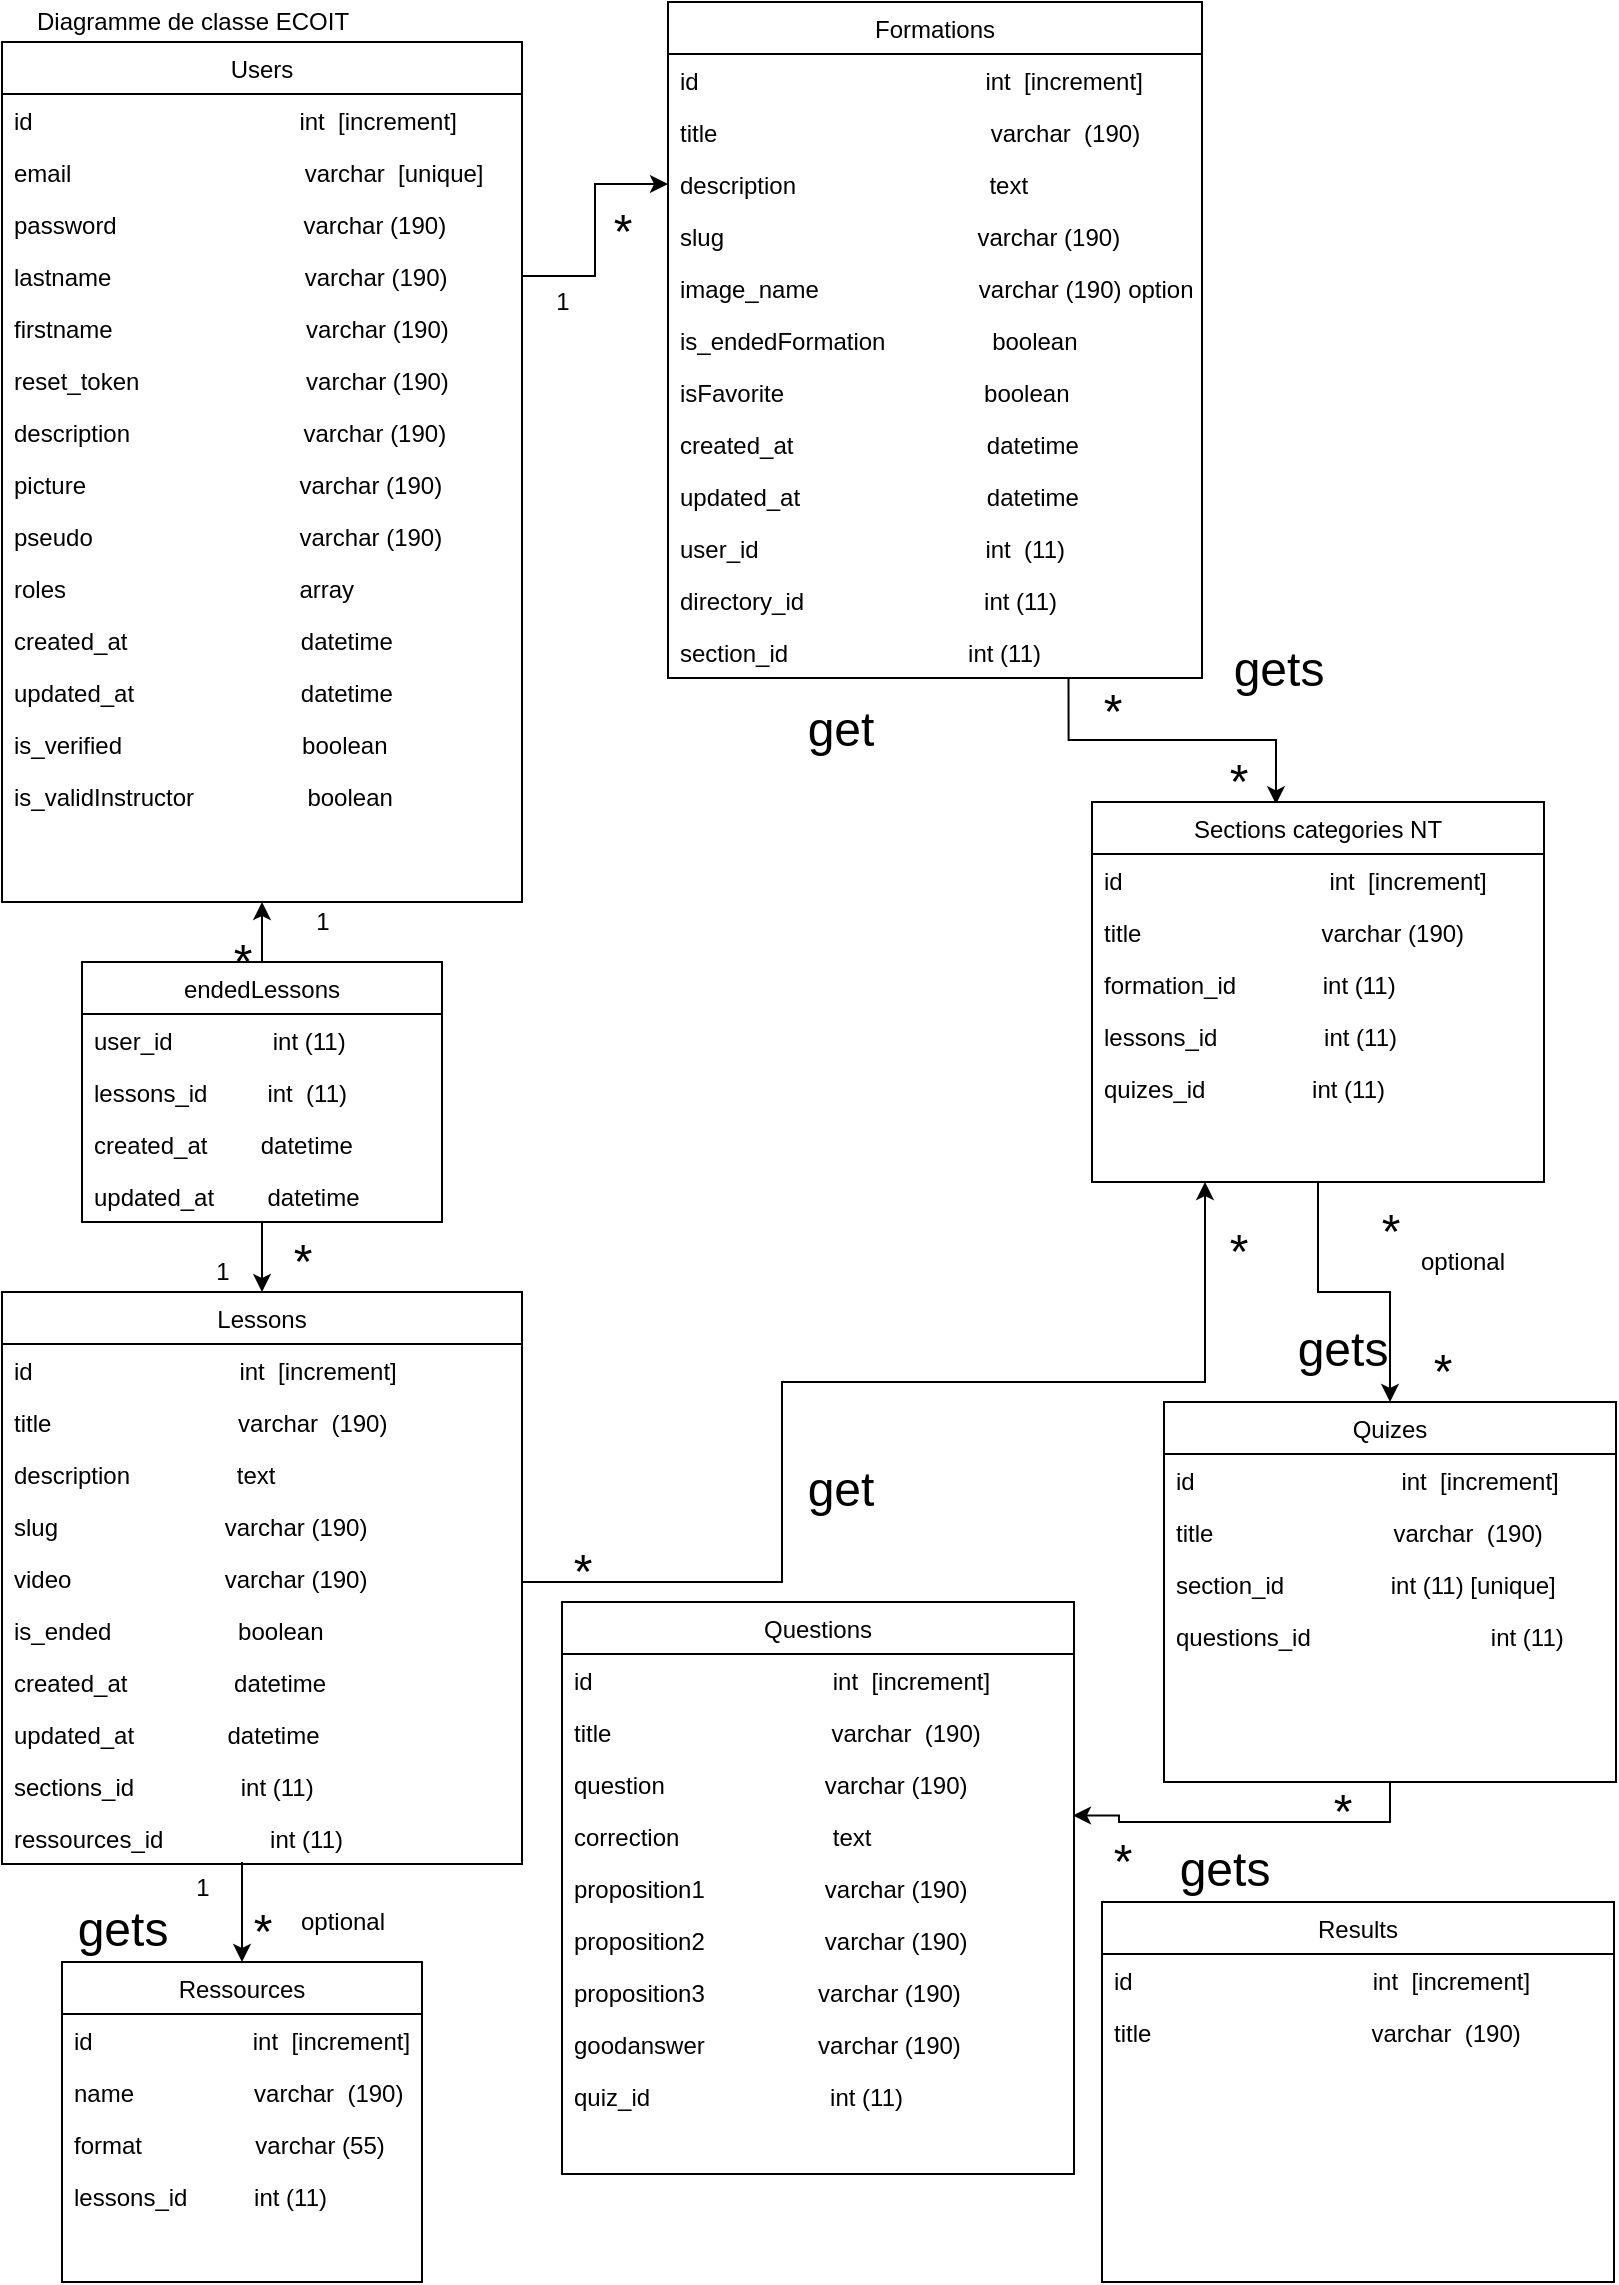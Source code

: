 <mxfile version="20.0.1" type="github">
  <diagram id="4xAlueajEXwUmsY7dy-2" name="Page-1">
    <mxGraphModel dx="796" dy="481" grid="1" gridSize="10" guides="1" tooltips="1" connect="1" arrows="1" fold="1" page="1" pageScale="1" pageWidth="827" pageHeight="1169" math="0" shadow="0">
      <root>
        <mxCell id="0" />
        <mxCell id="1" parent="0" />
        <mxCell id="TXKYhUwDw8YYV6_7jRAu-2" value="Users" style="swimlane;fontStyle=0;align=center;verticalAlign=top;childLayout=stackLayout;horizontal=1;startSize=26;horizontalStack=0;resizeParent=1;resizeLast=0;collapsible=1;marginBottom=0;rounded=0;shadow=0;strokeWidth=1;" parent="1" vertex="1">
          <mxGeometry x="20" y="40" width="260" height="430" as="geometry">
            <mxRectangle x="340" y="380" width="170" height="26" as="alternateBounds" />
          </mxGeometry>
        </mxCell>
        <mxCell id="TXKYhUwDw8YYV6_7jRAu-3" value="id                                        int  [increment]" style="text;align=left;verticalAlign=top;spacingLeft=4;spacingRight=4;overflow=hidden;rotatable=0;points=[[0,0.5],[1,0.5]];portConstraint=eastwest;" parent="TXKYhUwDw8YYV6_7jRAu-2" vertex="1">
          <mxGeometry y="26" width="260" height="26" as="geometry" />
        </mxCell>
        <mxCell id="TXKYhUwDw8YYV6_7jRAu-4" value="email                                   varchar  [unique]" style="text;align=left;verticalAlign=top;spacingLeft=4;spacingRight=4;overflow=hidden;rotatable=0;points=[[0,0.5],[1,0.5]];portConstraint=eastwest;" parent="TXKYhUwDw8YYV6_7jRAu-2" vertex="1">
          <mxGeometry y="52" width="260" height="26" as="geometry" />
        </mxCell>
        <mxCell id="TXKYhUwDw8YYV6_7jRAu-6" value="password                            varchar (190)" style="text;align=left;verticalAlign=top;spacingLeft=4;spacingRight=4;overflow=hidden;rotatable=0;points=[[0,0.5],[1,0.5]];portConstraint=eastwest;" parent="TXKYhUwDw8YYV6_7jRAu-2" vertex="1">
          <mxGeometry y="78" width="260" height="26" as="geometry" />
        </mxCell>
        <mxCell id="TXKYhUwDw8YYV6_7jRAu-8" value="lastname                             varchar (190)" style="text;align=left;verticalAlign=top;spacingLeft=4;spacingRight=4;overflow=hidden;rotatable=0;points=[[0,0.5],[1,0.5]];portConstraint=eastwest;" parent="TXKYhUwDw8YYV6_7jRAu-2" vertex="1">
          <mxGeometry y="104" width="260" height="26" as="geometry" />
        </mxCell>
        <mxCell id="TXKYhUwDw8YYV6_7jRAu-9" value="firstname                             varchar (190)" style="text;align=left;verticalAlign=top;spacingLeft=4;spacingRight=4;overflow=hidden;rotatable=0;points=[[0,0.5],[1,0.5]];portConstraint=eastwest;" parent="TXKYhUwDw8YYV6_7jRAu-2" vertex="1">
          <mxGeometry y="130" width="260" height="26" as="geometry" />
        </mxCell>
        <mxCell id="TXKYhUwDw8YYV6_7jRAu-10" value="reset_token                         varchar (190)" style="text;align=left;verticalAlign=top;spacingLeft=4;spacingRight=4;overflow=hidden;rotatable=0;points=[[0,0.5],[1,0.5]];portConstraint=eastwest;" parent="TXKYhUwDw8YYV6_7jRAu-2" vertex="1">
          <mxGeometry y="156" width="260" height="26" as="geometry" />
        </mxCell>
        <mxCell id="TXKYhUwDw8YYV6_7jRAu-11" value="description                          varchar (190)" style="text;align=left;verticalAlign=top;spacingLeft=4;spacingRight=4;overflow=hidden;rotatable=0;points=[[0,0.5],[1,0.5]];portConstraint=eastwest;" parent="TXKYhUwDw8YYV6_7jRAu-2" vertex="1">
          <mxGeometry y="182" width="260" height="26" as="geometry" />
        </mxCell>
        <mxCell id="TXKYhUwDw8YYV6_7jRAu-12" value="picture                                varchar (190)" style="text;align=left;verticalAlign=top;spacingLeft=4;spacingRight=4;overflow=hidden;rotatable=0;points=[[0,0.5],[1,0.5]];portConstraint=eastwest;" parent="TXKYhUwDw8YYV6_7jRAu-2" vertex="1">
          <mxGeometry y="208" width="260" height="26" as="geometry" />
        </mxCell>
        <mxCell id="TXKYhUwDw8YYV6_7jRAu-13" value="pseudo                               varchar (190)" style="text;align=left;verticalAlign=top;spacingLeft=4;spacingRight=4;overflow=hidden;rotatable=0;points=[[0,0.5],[1,0.5]];portConstraint=eastwest;" parent="TXKYhUwDw8YYV6_7jRAu-2" vertex="1">
          <mxGeometry y="234" width="260" height="26" as="geometry" />
        </mxCell>
        <mxCell id="TXKYhUwDw8YYV6_7jRAu-14" value="roles                                   array" style="text;align=left;verticalAlign=top;spacingLeft=4;spacingRight=4;overflow=hidden;rotatable=0;points=[[0,0.5],[1,0.5]];portConstraint=eastwest;" parent="TXKYhUwDw8YYV6_7jRAu-2" vertex="1">
          <mxGeometry y="260" width="260" height="26" as="geometry" />
        </mxCell>
        <mxCell id="TXKYhUwDw8YYV6_7jRAu-15" value="created_at                          datetime" style="text;align=left;verticalAlign=top;spacingLeft=4;spacingRight=4;overflow=hidden;rotatable=0;points=[[0,0.5],[1,0.5]];portConstraint=eastwest;" parent="TXKYhUwDw8YYV6_7jRAu-2" vertex="1">
          <mxGeometry y="286" width="260" height="26" as="geometry" />
        </mxCell>
        <mxCell id="TXKYhUwDw8YYV6_7jRAu-16" value="updated_at                         datetime" style="text;align=left;verticalAlign=top;spacingLeft=4;spacingRight=4;overflow=hidden;rotatable=0;points=[[0,0.5],[1,0.5]];portConstraint=eastwest;" parent="TXKYhUwDw8YYV6_7jRAu-2" vertex="1">
          <mxGeometry y="312" width="260" height="26" as="geometry" />
        </mxCell>
        <mxCell id="TXKYhUwDw8YYV6_7jRAu-5" value="is_verified                           boolean" style="text;align=left;verticalAlign=top;spacingLeft=4;spacingRight=4;overflow=hidden;rotatable=0;points=[[0,0.5],[1,0.5]];portConstraint=eastwest;" parent="TXKYhUwDw8YYV6_7jRAu-2" vertex="1">
          <mxGeometry y="338" width="260" height="26" as="geometry" />
        </mxCell>
        <mxCell id="TXKYhUwDw8YYV6_7jRAu-115" value="is_validInstructor                 boolean" style="text;align=left;verticalAlign=top;spacingLeft=4;spacingRight=4;overflow=hidden;rotatable=0;points=[[0,0.5],[1,0.5]];portConstraint=eastwest;" parent="TXKYhUwDw8YYV6_7jRAu-2" vertex="1">
          <mxGeometry y="364" width="260" height="26" as="geometry" />
        </mxCell>
        <mxCell id="TXKYhUwDw8YYV6_7jRAu-124" style="edgeStyle=orthogonalEdgeStyle;rounded=0;orthogonalLoop=1;jettySize=auto;html=1;exitX=0.75;exitY=1;exitDx=0;exitDy=0;entryX=0.407;entryY=0.006;entryDx=0;entryDy=0;entryPerimeter=0;" parent="1" source="TXKYhUwDw8YYV6_7jRAu-17" target="TXKYhUwDw8YYV6_7jRAu-33" edge="1">
          <mxGeometry relative="1" as="geometry" />
        </mxCell>
        <mxCell id="TXKYhUwDw8YYV6_7jRAu-17" value="Formations" style="swimlane;fontStyle=0;align=center;verticalAlign=top;childLayout=stackLayout;horizontal=1;startSize=26;horizontalStack=0;resizeParent=1;resizeLast=0;collapsible=1;marginBottom=0;rounded=0;shadow=0;strokeWidth=1;" parent="1" vertex="1">
          <mxGeometry x="353" y="20" width="267" height="338" as="geometry">
            <mxRectangle x="340" y="380" width="170" height="26" as="alternateBounds" />
          </mxGeometry>
        </mxCell>
        <mxCell id="TXKYhUwDw8YYV6_7jRAu-18" value="id                                           int  [increment]" style="text;align=left;verticalAlign=top;spacingLeft=4;spacingRight=4;overflow=hidden;rotatable=0;points=[[0,0.5],[1,0.5]];portConstraint=eastwest;" parent="TXKYhUwDw8YYV6_7jRAu-17" vertex="1">
          <mxGeometry y="26" width="267" height="26" as="geometry" />
        </mxCell>
        <mxCell id="TXKYhUwDw8YYV6_7jRAu-19" value="title                                         varchar  (190)" style="text;align=left;verticalAlign=top;spacingLeft=4;spacingRight=4;overflow=hidden;rotatable=0;points=[[0,0.5],[1,0.5]];portConstraint=eastwest;" parent="TXKYhUwDw8YYV6_7jRAu-17" vertex="1">
          <mxGeometry y="52" width="267" height="26" as="geometry" />
        </mxCell>
        <mxCell id="TXKYhUwDw8YYV6_7jRAu-23" value="description                             text" style="text;align=left;verticalAlign=top;spacingLeft=4;spacingRight=4;overflow=hidden;rotatable=0;points=[[0,0.5],[1,0.5]];portConstraint=eastwest;" parent="TXKYhUwDw8YYV6_7jRAu-17" vertex="1">
          <mxGeometry y="78" width="267" height="26" as="geometry" />
        </mxCell>
        <mxCell id="TXKYhUwDw8YYV6_7jRAu-69" value="slug                                      varchar (190)" style="text;align=left;verticalAlign=top;spacingLeft=4;spacingRight=4;overflow=hidden;rotatable=0;points=[[0,0.5],[1,0.5]];portConstraint=eastwest;" parent="TXKYhUwDw8YYV6_7jRAu-17" vertex="1">
          <mxGeometry y="104" width="267" height="26" as="geometry" />
        </mxCell>
        <mxCell id="UQTgLJP4Eo43jwTNKz9q-1" value="image_name                        varchar (190) option" style="text;align=left;verticalAlign=top;spacingLeft=4;spacingRight=4;overflow=hidden;rotatable=0;points=[[0,0.5],[1,0.5]];portConstraint=eastwest;" parent="TXKYhUwDw8YYV6_7jRAu-17" vertex="1">
          <mxGeometry y="130" width="267" height="26" as="geometry" />
        </mxCell>
        <mxCell id="TXKYhUwDw8YYV6_7jRAu-20" value="is_endedFormation                boolean" style="text;align=left;verticalAlign=top;spacingLeft=4;spacingRight=4;overflow=hidden;rotatable=0;points=[[0,0.5],[1,0.5]];portConstraint=eastwest;" parent="TXKYhUwDw8YYV6_7jRAu-17" vertex="1">
          <mxGeometry y="156" width="267" height="26" as="geometry" />
        </mxCell>
        <mxCell id="TXKYhUwDw8YYV6_7jRAu-93" value="isFavorite                              boolean" style="text;align=left;verticalAlign=top;spacingLeft=4;spacingRight=4;overflow=hidden;rotatable=0;points=[[0,0.5],[1,0.5]];portConstraint=eastwest;" parent="TXKYhUwDw8YYV6_7jRAu-17" vertex="1">
          <mxGeometry y="182" width="267" height="26" as="geometry" />
        </mxCell>
        <mxCell id="TXKYhUwDw8YYV6_7jRAu-30" value="created_at                             datetime" style="text;align=left;verticalAlign=top;spacingLeft=4;spacingRight=4;overflow=hidden;rotatable=0;points=[[0,0.5],[1,0.5]];portConstraint=eastwest;" parent="TXKYhUwDw8YYV6_7jRAu-17" vertex="1">
          <mxGeometry y="208" width="267" height="26" as="geometry" />
        </mxCell>
        <mxCell id="TXKYhUwDw8YYV6_7jRAu-31" value="updated_at                            datetime" style="text;align=left;verticalAlign=top;spacingLeft=4;spacingRight=4;overflow=hidden;rotatable=0;points=[[0,0.5],[1,0.5]];portConstraint=eastwest;" parent="TXKYhUwDw8YYV6_7jRAu-17" vertex="1">
          <mxGeometry y="234" width="267" height="26" as="geometry" />
        </mxCell>
        <mxCell id="TXKYhUwDw8YYV6_7jRAu-87" value="user_id                                  int  (11)" style="text;align=left;verticalAlign=top;spacingLeft=4;spacingRight=4;overflow=hidden;rotatable=0;points=[[0,0.5],[1,0.5]];portConstraint=eastwest;" parent="TXKYhUwDw8YYV6_7jRAu-17" vertex="1">
          <mxGeometry y="260" width="267" height="26" as="geometry" />
        </mxCell>
        <mxCell id="ZN3L-UREjOonGRV1Z96q-3" value="directory_id                           int (11)" style="text;align=left;verticalAlign=top;spacingLeft=4;spacingRight=4;overflow=hidden;rotatable=0;points=[[0,0.5],[1,0.5]];portConstraint=eastwest;" parent="TXKYhUwDw8YYV6_7jRAu-17" vertex="1">
          <mxGeometry y="286" width="267" height="26" as="geometry" />
        </mxCell>
        <mxCell id="ufb_tfePXi9zEYzJt0UH-10" value="section_id                           int (11)" style="text;align=left;verticalAlign=top;spacingLeft=4;spacingRight=4;overflow=hidden;rotatable=0;points=[[0,0.5],[1,0.5]];portConstraint=eastwest;" parent="TXKYhUwDw8YYV6_7jRAu-17" vertex="1">
          <mxGeometry y="312" width="267" height="26" as="geometry" />
        </mxCell>
        <mxCell id="TXKYhUwDw8YYV6_7jRAu-109" style="edgeStyle=orthogonalEdgeStyle;rounded=0;orthogonalLoop=1;jettySize=auto;html=1;exitX=0.5;exitY=1;exitDx=0;exitDy=0;" parent="1" source="TXKYhUwDw8YYV6_7jRAu-33" target="TXKYhUwDw8YYV6_7jRAu-104" edge="1">
          <mxGeometry relative="1" as="geometry" />
        </mxCell>
        <mxCell id="TXKYhUwDw8YYV6_7jRAu-33" value="Sections categories NT" style="swimlane;fontStyle=0;align=center;verticalAlign=top;childLayout=stackLayout;horizontal=1;startSize=26;horizontalStack=0;resizeParent=1;resizeLast=0;collapsible=1;marginBottom=0;rounded=0;shadow=0;strokeWidth=1;" parent="1" vertex="1">
          <mxGeometry x="565" y="420" width="226" height="190" as="geometry">
            <mxRectangle x="340" y="380" width="170" height="26" as="alternateBounds" />
          </mxGeometry>
        </mxCell>
        <mxCell id="TXKYhUwDw8YYV6_7jRAu-34" value="id                               int  [increment]" style="text;align=left;verticalAlign=top;spacingLeft=4;spacingRight=4;overflow=hidden;rotatable=0;points=[[0,0.5],[1,0.5]];portConstraint=eastwest;" parent="TXKYhUwDw8YYV6_7jRAu-33" vertex="1">
          <mxGeometry y="26" width="226" height="26" as="geometry" />
        </mxCell>
        <mxCell id="TXKYhUwDw8YYV6_7jRAu-35" value="title                           varchar (190)" style="text;align=left;verticalAlign=top;spacingLeft=4;spacingRight=4;overflow=hidden;rotatable=0;points=[[0,0.5],[1,0.5]];portConstraint=eastwest;" parent="TXKYhUwDw8YYV6_7jRAu-33" vertex="1">
          <mxGeometry y="52" width="226" height="26" as="geometry" />
        </mxCell>
        <mxCell id="TXKYhUwDw8YYV6_7jRAu-89" value="formation_id             int (11)" style="text;align=left;verticalAlign=top;spacingLeft=4;spacingRight=4;overflow=hidden;rotatable=0;points=[[0,0.5],[1,0.5]];portConstraint=eastwest;" parent="TXKYhUwDw8YYV6_7jRAu-33" vertex="1">
          <mxGeometry y="78" width="226" height="26" as="geometry" />
        </mxCell>
        <mxCell id="h48M0V-eY2u-KLlQaNSF-2" value="lessons_id                int (11)" style="text;align=left;verticalAlign=top;spacingLeft=4;spacingRight=4;overflow=hidden;rotatable=0;points=[[0,0.5],[1,0.5]];portConstraint=eastwest;" parent="TXKYhUwDw8YYV6_7jRAu-33" vertex="1">
          <mxGeometry y="104" width="226" height="26" as="geometry" />
        </mxCell>
        <mxCell id="M9SItz5FnuPrakhEGPy--1" value="quizes_id                int (11)" style="text;align=left;verticalAlign=top;spacingLeft=4;spacingRight=4;overflow=hidden;rotatable=0;points=[[0,0.5],[1,0.5]];portConstraint=eastwest;" parent="TXKYhUwDw8YYV6_7jRAu-33" vertex="1">
          <mxGeometry y="130" width="226" height="26" as="geometry" />
        </mxCell>
        <mxCell id="TXKYhUwDw8YYV6_7jRAu-100" style="edgeStyle=orthogonalEdgeStyle;rounded=0;orthogonalLoop=1;jettySize=auto;html=1;entryX=0.5;entryY=0;entryDx=0;entryDy=0;" parent="1" target="TXKYhUwDw8YYV6_7jRAu-96" edge="1">
          <mxGeometry relative="1" as="geometry">
            <Array as="points">
              <mxPoint x="140" y="950" />
            </Array>
            <mxPoint x="140" y="950" as="sourcePoint" />
          </mxGeometry>
        </mxCell>
        <mxCell id="TXKYhUwDw8YYV6_7jRAu-43" value="Lessons" style="swimlane;fontStyle=0;align=center;verticalAlign=top;childLayout=stackLayout;horizontal=1;startSize=26;horizontalStack=0;resizeParent=1;resizeLast=0;collapsible=1;marginBottom=0;rounded=0;shadow=0;strokeWidth=1;" parent="1" vertex="1">
          <mxGeometry x="20" y="665" width="260" height="286" as="geometry">
            <mxRectangle x="340" y="380" width="170" height="26" as="alternateBounds" />
          </mxGeometry>
        </mxCell>
        <mxCell id="TXKYhUwDw8YYV6_7jRAu-44" value="id                               int  [increment]" style="text;align=left;verticalAlign=top;spacingLeft=4;spacingRight=4;overflow=hidden;rotatable=0;points=[[0,0.5],[1,0.5]];portConstraint=eastwest;" parent="TXKYhUwDw8YYV6_7jRAu-43" vertex="1">
          <mxGeometry y="26" width="260" height="26" as="geometry" />
        </mxCell>
        <mxCell id="TXKYhUwDw8YYV6_7jRAu-45" value="title                            varchar  (190)" style="text;align=left;verticalAlign=top;spacingLeft=4;spacingRight=4;overflow=hidden;rotatable=0;points=[[0,0.5],[1,0.5]];portConstraint=eastwest;" parent="TXKYhUwDw8YYV6_7jRAu-43" vertex="1">
          <mxGeometry y="52" width="260" height="26" as="geometry" />
        </mxCell>
        <mxCell id="TXKYhUwDw8YYV6_7jRAu-49" value="description                text" style="text;align=left;verticalAlign=top;spacingLeft=4;spacingRight=4;overflow=hidden;rotatable=0;points=[[0,0.5],[1,0.5]];portConstraint=eastwest;" parent="TXKYhUwDw8YYV6_7jRAu-43" vertex="1">
          <mxGeometry y="78" width="260" height="26" as="geometry" />
        </mxCell>
        <mxCell id="TXKYhUwDw8YYV6_7jRAu-119" value="slug                         varchar (190)" style="text;align=left;verticalAlign=top;spacingLeft=4;spacingRight=4;overflow=hidden;rotatable=0;points=[[0,0.5],[1,0.5]];portConstraint=eastwest;" parent="TXKYhUwDw8YYV6_7jRAu-43" vertex="1">
          <mxGeometry y="104" width="260" height="26" as="geometry" />
        </mxCell>
        <mxCell id="TXKYhUwDw8YYV6_7jRAu-63" value="video                       varchar (190)" style="text;align=left;verticalAlign=top;spacingLeft=4;spacingRight=4;overflow=hidden;rotatable=0;points=[[0,0.5],[1,0.5]];portConstraint=eastwest;" parent="TXKYhUwDw8YYV6_7jRAu-43" vertex="1">
          <mxGeometry y="130" width="260" height="26" as="geometry" />
        </mxCell>
        <mxCell id="TXKYhUwDw8YYV6_7jRAu-46" value="is_ended                   boolean" style="text;align=left;verticalAlign=top;spacingLeft=4;spacingRight=4;overflow=hidden;rotatable=0;points=[[0,0.5],[1,0.5]];portConstraint=eastwest;" parent="TXKYhUwDw8YYV6_7jRAu-43" vertex="1">
          <mxGeometry y="156" width="260" height="26" as="geometry" />
        </mxCell>
        <mxCell id="TXKYhUwDw8YYV6_7jRAu-51" value="created_at                datetime" style="text;align=left;verticalAlign=top;spacingLeft=4;spacingRight=4;overflow=hidden;rotatable=0;points=[[0,0.5],[1,0.5]];portConstraint=eastwest;" parent="TXKYhUwDw8YYV6_7jRAu-43" vertex="1">
          <mxGeometry y="182" width="260" height="26" as="geometry" />
        </mxCell>
        <mxCell id="TXKYhUwDw8YYV6_7jRAu-52" value="updated_at              datetime" style="text;align=left;verticalAlign=top;spacingLeft=4;spacingRight=4;overflow=hidden;rotatable=0;points=[[0,0.5],[1,0.5]];portConstraint=eastwest;" parent="TXKYhUwDw8YYV6_7jRAu-43" vertex="1">
          <mxGeometry y="208" width="260" height="26" as="geometry" />
        </mxCell>
        <mxCell id="ZN3L-UREjOonGRV1Z96q-2" value="sections_id                int (11)" style="text;align=left;verticalAlign=top;spacingLeft=4;spacingRight=4;overflow=hidden;rotatable=0;points=[[0,0.5],[1,0.5]];portConstraint=eastwest;" parent="TXKYhUwDw8YYV6_7jRAu-43" vertex="1">
          <mxGeometry y="234" width="260" height="26" as="geometry" />
        </mxCell>
        <mxCell id="ufb_tfePXi9zEYzJt0UH-29" value="ressources_id                int (11)" style="text;align=left;verticalAlign=top;spacingLeft=4;spacingRight=4;overflow=hidden;rotatable=0;points=[[0,0.5],[1,0.5]];portConstraint=eastwest;" parent="TXKYhUwDw8YYV6_7jRAu-43" vertex="1">
          <mxGeometry y="260" width="260" height="26" as="geometry" />
        </mxCell>
        <mxCell id="TXKYhUwDw8YYV6_7jRAu-53" value="Questions" style="swimlane;fontStyle=0;align=center;verticalAlign=top;childLayout=stackLayout;horizontal=1;startSize=26;horizontalStack=0;resizeParent=1;resizeLast=0;collapsible=1;marginBottom=0;rounded=0;shadow=0;strokeWidth=1;" parent="1" vertex="1">
          <mxGeometry x="300" y="820" width="256" height="286" as="geometry">
            <mxRectangle x="340" y="380" width="170" height="26" as="alternateBounds" />
          </mxGeometry>
        </mxCell>
        <mxCell id="TXKYhUwDw8YYV6_7jRAu-54" value="id                                    int  [increment]" style="text;align=left;verticalAlign=top;spacingLeft=4;spacingRight=4;overflow=hidden;rotatable=0;points=[[0,0.5],[1,0.5]];portConstraint=eastwest;" parent="TXKYhUwDw8YYV6_7jRAu-53" vertex="1">
          <mxGeometry y="26" width="256" height="26" as="geometry" />
        </mxCell>
        <mxCell id="TXKYhUwDw8YYV6_7jRAu-55" value="title                                 varchar  (190)" style="text;align=left;verticalAlign=top;spacingLeft=4;spacingRight=4;overflow=hidden;rotatable=0;points=[[0,0.5],[1,0.5]];portConstraint=eastwest;" parent="TXKYhUwDw8YYV6_7jRAu-53" vertex="1">
          <mxGeometry y="52" width="256" height="26" as="geometry" />
        </mxCell>
        <mxCell id="TXKYhUwDw8YYV6_7jRAu-57" value="question                        varchar (190)" style="text;align=left;verticalAlign=top;spacingLeft=4;spacingRight=4;overflow=hidden;rotatable=0;points=[[0,0.5],[1,0.5]];portConstraint=eastwest;" parent="TXKYhUwDw8YYV6_7jRAu-53" vertex="1">
          <mxGeometry y="78" width="256" height="26" as="geometry" />
        </mxCell>
        <mxCell id="TXKYhUwDw8YYV6_7jRAu-114" value="correction                       text  " style="text;align=left;verticalAlign=top;spacingLeft=4;spacingRight=4;overflow=hidden;rotatable=0;points=[[0,0.5],[1,0.5]];portConstraint=eastwest;" parent="TXKYhUwDw8YYV6_7jRAu-53" vertex="1">
          <mxGeometry y="104" width="256" height="26" as="geometry" />
        </mxCell>
        <mxCell id="ufb_tfePXi9zEYzJt0UH-13" value="proposition1                  varchar (190)" style="text;align=left;verticalAlign=top;spacingLeft=4;spacingRight=4;overflow=hidden;rotatable=0;points=[[0,0.5],[1,0.5]];portConstraint=eastwest;" parent="TXKYhUwDw8YYV6_7jRAu-53" vertex="1">
          <mxGeometry y="130" width="256" height="26" as="geometry" />
        </mxCell>
        <mxCell id="ufb_tfePXi9zEYzJt0UH-17" value="proposition2                  varchar (190)" style="text;align=left;verticalAlign=top;spacingLeft=4;spacingRight=4;overflow=hidden;rotatable=0;points=[[0,0.5],[1,0.5]];portConstraint=eastwest;" parent="TXKYhUwDw8YYV6_7jRAu-53" vertex="1">
          <mxGeometry y="156" width="256" height="26" as="geometry" />
        </mxCell>
        <mxCell id="ufb_tfePXi9zEYzJt0UH-16" value="proposition3                 varchar (190)" style="text;align=left;verticalAlign=top;spacingLeft=4;spacingRight=4;overflow=hidden;rotatable=0;points=[[0,0.5],[1,0.5]];portConstraint=eastwest;" parent="TXKYhUwDw8YYV6_7jRAu-53" vertex="1">
          <mxGeometry y="182" width="256" height="26" as="geometry" />
        </mxCell>
        <mxCell id="ufb_tfePXi9zEYzJt0UH-18" value="goodanswer                 varchar (190)" style="text;align=left;verticalAlign=top;spacingLeft=4;spacingRight=4;overflow=hidden;rotatable=0;points=[[0,0.5],[1,0.5]];portConstraint=eastwest;" parent="TXKYhUwDw8YYV6_7jRAu-53" vertex="1">
          <mxGeometry y="208" width="256" height="26" as="geometry" />
        </mxCell>
        <mxCell id="bwGYxO9dZbH8hutRzmiK-1" value="quiz_id                           int (11)" style="text;align=left;verticalAlign=top;spacingLeft=4;spacingRight=4;overflow=hidden;rotatable=0;points=[[0,0.5],[1,0.5]];portConstraint=eastwest;" parent="TXKYhUwDw8YYV6_7jRAu-53" vertex="1">
          <mxGeometry y="234" width="256" height="26" as="geometry" />
        </mxCell>
        <mxCell id="TXKYhUwDw8YYV6_7jRAu-86" style="edgeStyle=orthogonalEdgeStyle;rounded=0;orthogonalLoop=1;jettySize=auto;html=1;exitX=1;exitY=0.5;exitDx=0;exitDy=0;entryX=0;entryY=0.5;entryDx=0;entryDy=0;" parent="1" source="TXKYhUwDw8YYV6_7jRAu-8" target="TXKYhUwDw8YYV6_7jRAu-23" edge="1">
          <mxGeometry relative="1" as="geometry" />
        </mxCell>
        <mxCell id="TXKYhUwDw8YYV6_7jRAu-94" style="edgeStyle=orthogonalEdgeStyle;rounded=0;orthogonalLoop=1;jettySize=auto;html=1;entryX=0.25;entryY=1;entryDx=0;entryDy=0;exitX=1;exitY=0.5;exitDx=0;exitDy=0;" parent="1" source="TXKYhUwDw8YYV6_7jRAu-63" target="TXKYhUwDw8YYV6_7jRAu-33" edge="1">
          <mxGeometry relative="1" as="geometry">
            <mxPoint x="640" y="610" as="targetPoint" />
            <Array as="points">
              <mxPoint x="280" y="810" />
              <mxPoint x="410" y="810" />
              <mxPoint x="410" y="710" />
              <mxPoint x="622" y="710" />
            </Array>
            <mxPoint x="410" y="830" as="sourcePoint" />
          </mxGeometry>
        </mxCell>
        <mxCell id="TXKYhUwDw8YYV6_7jRAu-96" value="Ressources" style="swimlane;fontStyle=0;align=center;verticalAlign=top;childLayout=stackLayout;horizontal=1;startSize=26;horizontalStack=0;resizeParent=1;resizeLast=0;collapsible=1;marginBottom=0;rounded=0;shadow=0;strokeWidth=1;" parent="1" vertex="1">
          <mxGeometry x="50" y="1000" width="180" height="160" as="geometry">
            <mxRectangle x="340" y="380" width="170" height="26" as="alternateBounds" />
          </mxGeometry>
        </mxCell>
        <mxCell id="TXKYhUwDw8YYV6_7jRAu-97" value="id                        int  [increment]" style="text;align=left;verticalAlign=top;spacingLeft=4;spacingRight=4;overflow=hidden;rotatable=0;points=[[0,0.5],[1,0.5]];portConstraint=eastwest;" parent="TXKYhUwDw8YYV6_7jRAu-96" vertex="1">
          <mxGeometry y="26" width="180" height="26" as="geometry" />
        </mxCell>
        <mxCell id="TXKYhUwDw8YYV6_7jRAu-98" value="name                  varchar  (190)" style="text;align=left;verticalAlign=top;spacingLeft=4;spacingRight=4;overflow=hidden;rotatable=0;points=[[0,0.5],[1,0.5]];portConstraint=eastwest;" parent="TXKYhUwDw8YYV6_7jRAu-96" vertex="1">
          <mxGeometry y="52" width="180" height="26" as="geometry" />
        </mxCell>
        <mxCell id="TXKYhUwDw8YYV6_7jRAu-101" value="format                 varchar (55)&#xa;" style="text;align=left;verticalAlign=top;spacingLeft=4;spacingRight=4;overflow=hidden;rotatable=0;points=[[0,0.5],[1,0.5]];portConstraint=eastwest;" parent="TXKYhUwDw8YYV6_7jRAu-96" vertex="1">
          <mxGeometry y="78" width="180" height="26" as="geometry" />
        </mxCell>
        <mxCell id="TXKYhUwDw8YYV6_7jRAu-99" value="lessons_id          int (11)" style="text;align=left;verticalAlign=top;spacingLeft=4;spacingRight=4;overflow=hidden;rotatable=0;points=[[0,0.5],[1,0.5]];portConstraint=eastwest;" parent="TXKYhUwDw8YYV6_7jRAu-96" vertex="1">
          <mxGeometry y="104" width="180" height="26" as="geometry" />
        </mxCell>
        <mxCell id="TXKYhUwDw8YYV6_7jRAu-102" value="optional" style="text;html=1;resizable=0;autosize=1;align=center;verticalAlign=middle;points=[];fillColor=none;strokeColor=none;rounded=0;" parent="1" vertex="1">
          <mxGeometry x="160" y="970" width="60" height="20" as="geometry" />
        </mxCell>
        <mxCell id="TXKYhUwDw8YYV6_7jRAu-136" style="edgeStyle=orthogonalEdgeStyle;rounded=0;orthogonalLoop=1;jettySize=auto;html=1;exitX=0.5;exitY=1;exitDx=0;exitDy=0;entryX=0.998;entryY=0.104;entryDx=0;entryDy=0;entryPerimeter=0;fontSize=48;" parent="1" source="TXKYhUwDw8YYV6_7jRAu-104" target="TXKYhUwDw8YYV6_7jRAu-114" edge="1">
          <mxGeometry relative="1" as="geometry" />
        </mxCell>
        <mxCell id="TXKYhUwDw8YYV6_7jRAu-104" value="Quizes" style="swimlane;fontStyle=0;align=center;verticalAlign=top;childLayout=stackLayout;horizontal=1;startSize=26;horizontalStack=0;resizeParent=1;resizeLast=0;collapsible=1;marginBottom=0;rounded=0;shadow=0;strokeWidth=1;" parent="1" vertex="1">
          <mxGeometry x="601" y="720" width="226" height="190" as="geometry">
            <mxRectangle x="340" y="380" width="170" height="26" as="alternateBounds" />
          </mxGeometry>
        </mxCell>
        <mxCell id="TXKYhUwDw8YYV6_7jRAu-105" value="id                               int  [increment]" style="text;align=left;verticalAlign=top;spacingLeft=4;spacingRight=4;overflow=hidden;rotatable=0;points=[[0,0.5],[1,0.5]];portConstraint=eastwest;" parent="TXKYhUwDw8YYV6_7jRAu-104" vertex="1">
          <mxGeometry y="26" width="226" height="26" as="geometry" />
        </mxCell>
        <mxCell id="TXKYhUwDw8YYV6_7jRAu-106" value="title                           varchar  (190)" style="text;align=left;verticalAlign=top;spacingLeft=4;spacingRight=4;overflow=hidden;rotatable=0;points=[[0,0.5],[1,0.5]];portConstraint=eastwest;" parent="TXKYhUwDw8YYV6_7jRAu-104" vertex="1">
          <mxGeometry y="52" width="226" height="26" as="geometry" />
        </mxCell>
        <mxCell id="TXKYhUwDw8YYV6_7jRAu-107" value="section_id                int (11) [unique]" style="text;align=left;verticalAlign=top;spacingLeft=4;spacingRight=4;overflow=hidden;rotatable=0;points=[[0,0.5],[1,0.5]];portConstraint=eastwest;" parent="TXKYhUwDw8YYV6_7jRAu-104" vertex="1">
          <mxGeometry y="78" width="226" height="26" as="geometry" />
        </mxCell>
        <mxCell id="ufb_tfePXi9zEYzJt0UH-1" value="questions_id                           int (11)" style="text;align=left;verticalAlign=top;spacingLeft=4;spacingRight=4;overflow=hidden;rotatable=0;points=[[0,0.5],[1,0.5]];portConstraint=eastwest;" parent="TXKYhUwDw8YYV6_7jRAu-104" vertex="1">
          <mxGeometry y="104" width="226" height="26" as="geometry" />
        </mxCell>
        <mxCell id="TXKYhUwDw8YYV6_7jRAu-110" value="optional" style="text;html=1;resizable=0;autosize=1;align=center;verticalAlign=middle;points=[];fillColor=none;strokeColor=none;rounded=0;" parent="1" vertex="1">
          <mxGeometry x="720" y="640" width="60" height="20" as="geometry" />
        </mxCell>
        <mxCell id="TXKYhUwDw8YYV6_7jRAu-126" value="*" style="text;html=1;resizable=0;autosize=1;align=center;verticalAlign=middle;points=[];fillColor=none;strokeColor=none;rounded=0;fontSize=24;" parent="1" vertex="1">
          <mxGeometry x="320" y="120" width="20" height="30" as="geometry" />
        </mxCell>
        <mxCell id="TXKYhUwDw8YYV6_7jRAu-129" value="1" style="text;html=1;resizable=0;autosize=1;align=center;verticalAlign=middle;points=[];fillColor=none;strokeColor=none;rounded=0;" parent="1" vertex="1">
          <mxGeometry x="290" y="160" width="20" height="20" as="geometry" />
        </mxCell>
        <mxCell id="TXKYhUwDw8YYV6_7jRAu-133" value="*" style="text;html=1;resizable=0;autosize=1;align=center;verticalAlign=middle;points=[];fillColor=none;strokeColor=none;rounded=0;fontSize=24;" parent="1" vertex="1">
          <mxGeometry x="565" y="360" width="20" height="30" as="geometry" />
        </mxCell>
        <mxCell id="TXKYhUwDw8YYV6_7jRAu-142" value="*" style="text;html=1;resizable=0;autosize=1;align=center;verticalAlign=middle;points=[];fillColor=none;strokeColor=none;rounded=0;fontSize=24;" parent="1" vertex="1">
          <mxGeometry x="570" y="935" width="20" height="30" as="geometry" />
        </mxCell>
        <mxCell id="TXKYhUwDw8YYV6_7jRAu-143" value="1" style="text;html=1;resizable=0;autosize=1;align=center;verticalAlign=middle;points=[];fillColor=none;strokeColor=none;rounded=0;" parent="1" vertex="1">
          <mxGeometry x="110" y="953" width="20" height="20" as="geometry" />
        </mxCell>
        <mxCell id="TXKYhUwDw8YYV6_7jRAu-144" value="*" style="text;html=1;resizable=0;autosize=1;align=center;verticalAlign=middle;points=[];fillColor=none;strokeColor=none;rounded=0;fontSize=24;" parent="1" vertex="1">
          <mxGeometry x="140" y="970" width="20" height="30" as="geometry" />
        </mxCell>
        <mxCell id="TXKYhUwDw8YYV6_7jRAu-148" value="&lt;font style=&quot;font-size: 24px;&quot;&gt;get&lt;/font&gt;&lt;font style=&quot;font-size: 24px;&quot;&gt;s&lt;/font&gt;" style="text;html=1;resizable=0;autosize=1;align=center;verticalAlign=middle;points=[];fillColor=none;strokeColor=none;rounded=0;fontSize=48;" parent="1" vertex="1">
          <mxGeometry x="628" y="310" width="60" height="70" as="geometry" />
        </mxCell>
        <mxCell id="TXKYhUwDw8YYV6_7jRAu-149" value="&lt;font style=&quot;font-size: 24px;&quot;&gt;get&lt;/font&gt;" style="text;html=1;resizable=0;autosize=1;align=center;verticalAlign=middle;points=[];fillColor=none;strokeColor=none;rounded=0;fontSize=48;" parent="1" vertex="1">
          <mxGeometry x="414" y="340" width="50" height="70" as="geometry" />
        </mxCell>
        <mxCell id="TXKYhUwDw8YYV6_7jRAu-150" value="&lt;font style=&quot;font-size: 24px;&quot;&gt;get&lt;/font&gt;&lt;font style=&quot;font-size: 24px;&quot;&gt;s&lt;/font&gt;" style="text;html=1;resizable=0;autosize=1;align=center;verticalAlign=middle;points=[];fillColor=none;strokeColor=none;rounded=0;fontSize=48;" parent="1" vertex="1">
          <mxGeometry x="660" y="650" width="60" height="70" as="geometry" />
        </mxCell>
        <mxCell id="TXKYhUwDw8YYV6_7jRAu-151" value="&lt;font style=&quot;font-size: 24px;&quot;&gt;get&lt;/font&gt;" style="text;html=1;resizable=0;autosize=1;align=center;verticalAlign=middle;points=[];fillColor=none;strokeColor=none;rounded=0;fontSize=48;" parent="1" vertex="1">
          <mxGeometry x="414" y="720" width="50" height="70" as="geometry" />
        </mxCell>
        <mxCell id="TXKYhUwDw8YYV6_7jRAu-153" value="&lt;font style=&quot;font-size: 24px;&quot;&gt;get&lt;/font&gt;&lt;font style=&quot;font-size: 24px;&quot;&gt;s&lt;/font&gt;" style="text;html=1;resizable=0;autosize=1;align=center;verticalAlign=middle;points=[];fillColor=none;strokeColor=none;rounded=0;fontSize=48;" parent="1" vertex="1">
          <mxGeometry x="50" y="940" width="60" height="70" as="geometry" />
        </mxCell>
        <mxCell id="TXKYhUwDw8YYV6_7jRAu-154" value="&lt;font style=&quot;font-size: 24px;&quot;&gt;get&lt;/font&gt;&lt;font style=&quot;font-size: 24px;&quot;&gt;s&lt;/font&gt;" style="text;html=1;resizable=0;autosize=1;align=center;verticalAlign=middle;points=[];fillColor=none;strokeColor=none;rounded=0;fontSize=48;" parent="1" vertex="1">
          <mxGeometry x="601" y="910" width="60" height="70" as="geometry" />
        </mxCell>
        <mxCell id="ZN3L-UREjOonGRV1Z96q-5" value="Diagramme de classe ECOIT" style="text;html=1;resizable=0;autosize=1;align=center;verticalAlign=middle;points=[];fillColor=none;strokeColor=none;rounded=0;" parent="1" vertex="1">
          <mxGeometry x="30" y="20" width="170" height="20" as="geometry" />
        </mxCell>
        <mxCell id="h48M0V-eY2u-KLlQaNSF-1" value="*" style="text;html=1;resizable=0;autosize=1;align=center;verticalAlign=middle;points=[];fillColor=none;strokeColor=none;rounded=0;fontSize=24;" parent="1" vertex="1">
          <mxGeometry x="628" y="630" width="20" height="30" as="geometry" />
        </mxCell>
        <mxCell id="LfPHgs6H-1GQvr0upuA2-8" style="edgeStyle=orthogonalEdgeStyle;rounded=0;orthogonalLoop=1;jettySize=auto;html=1;exitX=0.5;exitY=0;exitDx=0;exitDy=0;entryX=0.5;entryY=1;entryDx=0;entryDy=0;" parent="1" source="LfPHgs6H-1GQvr0upuA2-1" target="TXKYhUwDw8YYV6_7jRAu-2" edge="1">
          <mxGeometry relative="1" as="geometry" />
        </mxCell>
        <mxCell id="LfPHgs6H-1GQvr0upuA2-9" style="edgeStyle=orthogonalEdgeStyle;rounded=0;orthogonalLoop=1;jettySize=auto;html=1;exitX=0.5;exitY=1;exitDx=0;exitDy=0;entryX=0.5;entryY=0;entryDx=0;entryDy=0;" parent="1" source="LfPHgs6H-1GQvr0upuA2-1" target="TXKYhUwDw8YYV6_7jRAu-43" edge="1">
          <mxGeometry relative="1" as="geometry" />
        </mxCell>
        <mxCell id="LfPHgs6H-1GQvr0upuA2-1" value="endedLessons" style="swimlane;fontStyle=0;align=center;verticalAlign=top;childLayout=stackLayout;horizontal=1;startSize=26;horizontalStack=0;resizeParent=1;resizeLast=0;collapsible=1;marginBottom=0;rounded=0;shadow=0;strokeWidth=1;" parent="1" vertex="1">
          <mxGeometry x="60" y="500" width="180" height="130" as="geometry">
            <mxRectangle x="340" y="380" width="170" height="26" as="alternateBounds" />
          </mxGeometry>
        </mxCell>
        <mxCell id="LfPHgs6H-1GQvr0upuA2-2" value="user_id               int (11)" style="text;align=left;verticalAlign=top;spacingLeft=4;spacingRight=4;overflow=hidden;rotatable=0;points=[[0,0.5],[1,0.5]];portConstraint=eastwest;" parent="LfPHgs6H-1GQvr0upuA2-1" vertex="1">
          <mxGeometry y="26" width="180" height="26" as="geometry" />
        </mxCell>
        <mxCell id="LfPHgs6H-1GQvr0upuA2-3" value="lessons_id         int  (11)" style="text;align=left;verticalAlign=top;spacingLeft=4;spacingRight=4;overflow=hidden;rotatable=0;points=[[0,0.5],[1,0.5]];portConstraint=eastwest;" parent="LfPHgs6H-1GQvr0upuA2-1" vertex="1">
          <mxGeometry y="52" width="180" height="26" as="geometry" />
        </mxCell>
        <mxCell id="LfPHgs6H-1GQvr0upuA2-4" value="created_at        datetime" style="text;align=left;verticalAlign=top;spacingLeft=4;spacingRight=4;overflow=hidden;rotatable=0;points=[[0,0.5],[1,0.5]];portConstraint=eastwest;" parent="LfPHgs6H-1GQvr0upuA2-1" vertex="1">
          <mxGeometry y="78" width="180" height="26" as="geometry" />
        </mxCell>
        <mxCell id="LfPHgs6H-1GQvr0upuA2-6" value="updated_at        datetime" style="text;align=left;verticalAlign=top;spacingLeft=4;spacingRight=4;overflow=hidden;rotatable=0;points=[[0,0.5],[1,0.5]];portConstraint=eastwest;" parent="LfPHgs6H-1GQvr0upuA2-1" vertex="1">
          <mxGeometry y="104" width="180" height="26" as="geometry" />
        </mxCell>
        <mxCell id="LfPHgs6H-1GQvr0upuA2-11" value="1" style="text;html=1;resizable=0;autosize=1;align=center;verticalAlign=middle;points=[];fillColor=none;strokeColor=none;rounded=0;" parent="1" vertex="1">
          <mxGeometry x="170" y="470" width="20" height="20" as="geometry" />
        </mxCell>
        <mxCell id="LfPHgs6H-1GQvr0upuA2-12" value="&lt;font style=&quot;font-size: 24px;&quot;&gt;*&lt;/font&gt;" style="text;html=1;resizable=0;autosize=1;align=center;verticalAlign=middle;points=[];fillColor=none;strokeColor=none;rounded=0;" parent="1" vertex="1">
          <mxGeometry x="130" y="490" width="20" height="20" as="geometry" />
        </mxCell>
        <mxCell id="LfPHgs6H-1GQvr0upuA2-13" value="1" style="text;html=1;resizable=0;autosize=1;align=center;verticalAlign=middle;points=[];fillColor=none;strokeColor=none;rounded=0;" parent="1" vertex="1">
          <mxGeometry x="120" y="645" width="20" height="20" as="geometry" />
        </mxCell>
        <mxCell id="LfPHgs6H-1GQvr0upuA2-14" value="*" style="text;html=1;resizable=0;autosize=1;align=center;verticalAlign=middle;points=[];fillColor=none;strokeColor=none;rounded=0;fontSize=24;" parent="1" vertex="1">
          <mxGeometry x="160" y="635" width="20" height="30" as="geometry" />
        </mxCell>
        <mxCell id="ufb_tfePXi9zEYzJt0UH-2" value="*" style="text;html=1;resizable=0;autosize=1;align=center;verticalAlign=middle;points=[];fillColor=none;strokeColor=none;rounded=0;fontSize=24;" parent="1" vertex="1">
          <mxGeometry x="680" y="910" width="20" height="30" as="geometry" />
        </mxCell>
        <mxCell id="ufb_tfePXi9zEYzJt0UH-3" value="*" style="text;html=1;resizable=0;autosize=1;align=center;verticalAlign=middle;points=[];fillColor=none;strokeColor=none;rounded=0;fontSize=24;" parent="1" vertex="1">
          <mxGeometry x="704" y="620" width="20" height="30" as="geometry" />
        </mxCell>
        <mxCell id="ufb_tfePXi9zEYzJt0UH-7" value="*" style="text;html=1;resizable=0;autosize=1;align=center;verticalAlign=middle;points=[];fillColor=none;strokeColor=none;rounded=0;fontSize=24;" parent="1" vertex="1">
          <mxGeometry x="730" y="690" width="20" height="30" as="geometry" />
        </mxCell>
        <mxCell id="ufb_tfePXi9zEYzJt0UH-8" value="*" style="text;html=1;resizable=0;autosize=1;align=center;verticalAlign=middle;points=[];fillColor=none;strokeColor=none;rounded=0;fontSize=24;" parent="1" vertex="1">
          <mxGeometry x="300" y="790" width="20" height="30" as="geometry" />
        </mxCell>
        <mxCell id="ufb_tfePXi9zEYzJt0UH-9" value="*" style="text;html=1;resizable=0;autosize=1;align=center;verticalAlign=middle;points=[];fillColor=none;strokeColor=none;rounded=0;fontSize=24;" parent="1" vertex="1">
          <mxGeometry x="628" y="395" width="20" height="30" as="geometry" />
        </mxCell>
        <mxCell id="ufb_tfePXi9zEYzJt0UH-19" value="Results" style="swimlane;fontStyle=0;align=center;verticalAlign=top;childLayout=stackLayout;horizontal=1;startSize=26;horizontalStack=0;resizeParent=1;resizeLast=0;collapsible=1;marginBottom=0;rounded=0;shadow=0;strokeWidth=1;" parent="1" vertex="1">
          <mxGeometry x="570" y="970" width="256" height="190" as="geometry">
            <mxRectangle x="340" y="380" width="170" height="26" as="alternateBounds" />
          </mxGeometry>
        </mxCell>
        <mxCell id="ufb_tfePXi9zEYzJt0UH-20" value="id                                    int  [increment]" style="text;align=left;verticalAlign=top;spacingLeft=4;spacingRight=4;overflow=hidden;rotatable=0;points=[[0,0.5],[1,0.5]];portConstraint=eastwest;" parent="ufb_tfePXi9zEYzJt0UH-19" vertex="1">
          <mxGeometry y="26" width="256" height="26" as="geometry" />
        </mxCell>
        <mxCell id="ufb_tfePXi9zEYzJt0UH-21" value="title                                 varchar  (190)" style="text;align=left;verticalAlign=top;spacingLeft=4;spacingRight=4;overflow=hidden;rotatable=0;points=[[0,0.5],[1,0.5]];portConstraint=eastwest;" parent="ufb_tfePXi9zEYzJt0UH-19" vertex="1">
          <mxGeometry y="52" width="256" height="26" as="geometry" />
        </mxCell>
      </root>
    </mxGraphModel>
  </diagram>
</mxfile>
